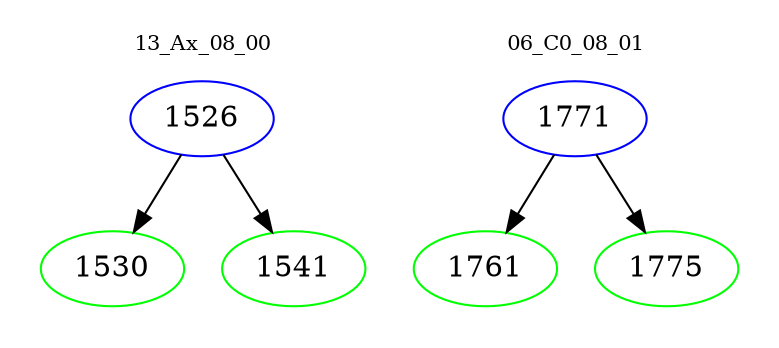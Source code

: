digraph{
subgraph cluster_0 {
color = white
label = "13_Ax_08_00";
fontsize=10;
T0_1526 [label="1526", color="blue"]
T0_1526 -> T0_1530 [color="black"]
T0_1530 [label="1530", color="green"]
T0_1526 -> T0_1541 [color="black"]
T0_1541 [label="1541", color="green"]
}
subgraph cluster_1 {
color = white
label = "06_C0_08_01";
fontsize=10;
T1_1771 [label="1771", color="blue"]
T1_1771 -> T1_1761 [color="black"]
T1_1761 [label="1761", color="green"]
T1_1771 -> T1_1775 [color="black"]
T1_1775 [label="1775", color="green"]
}
}
